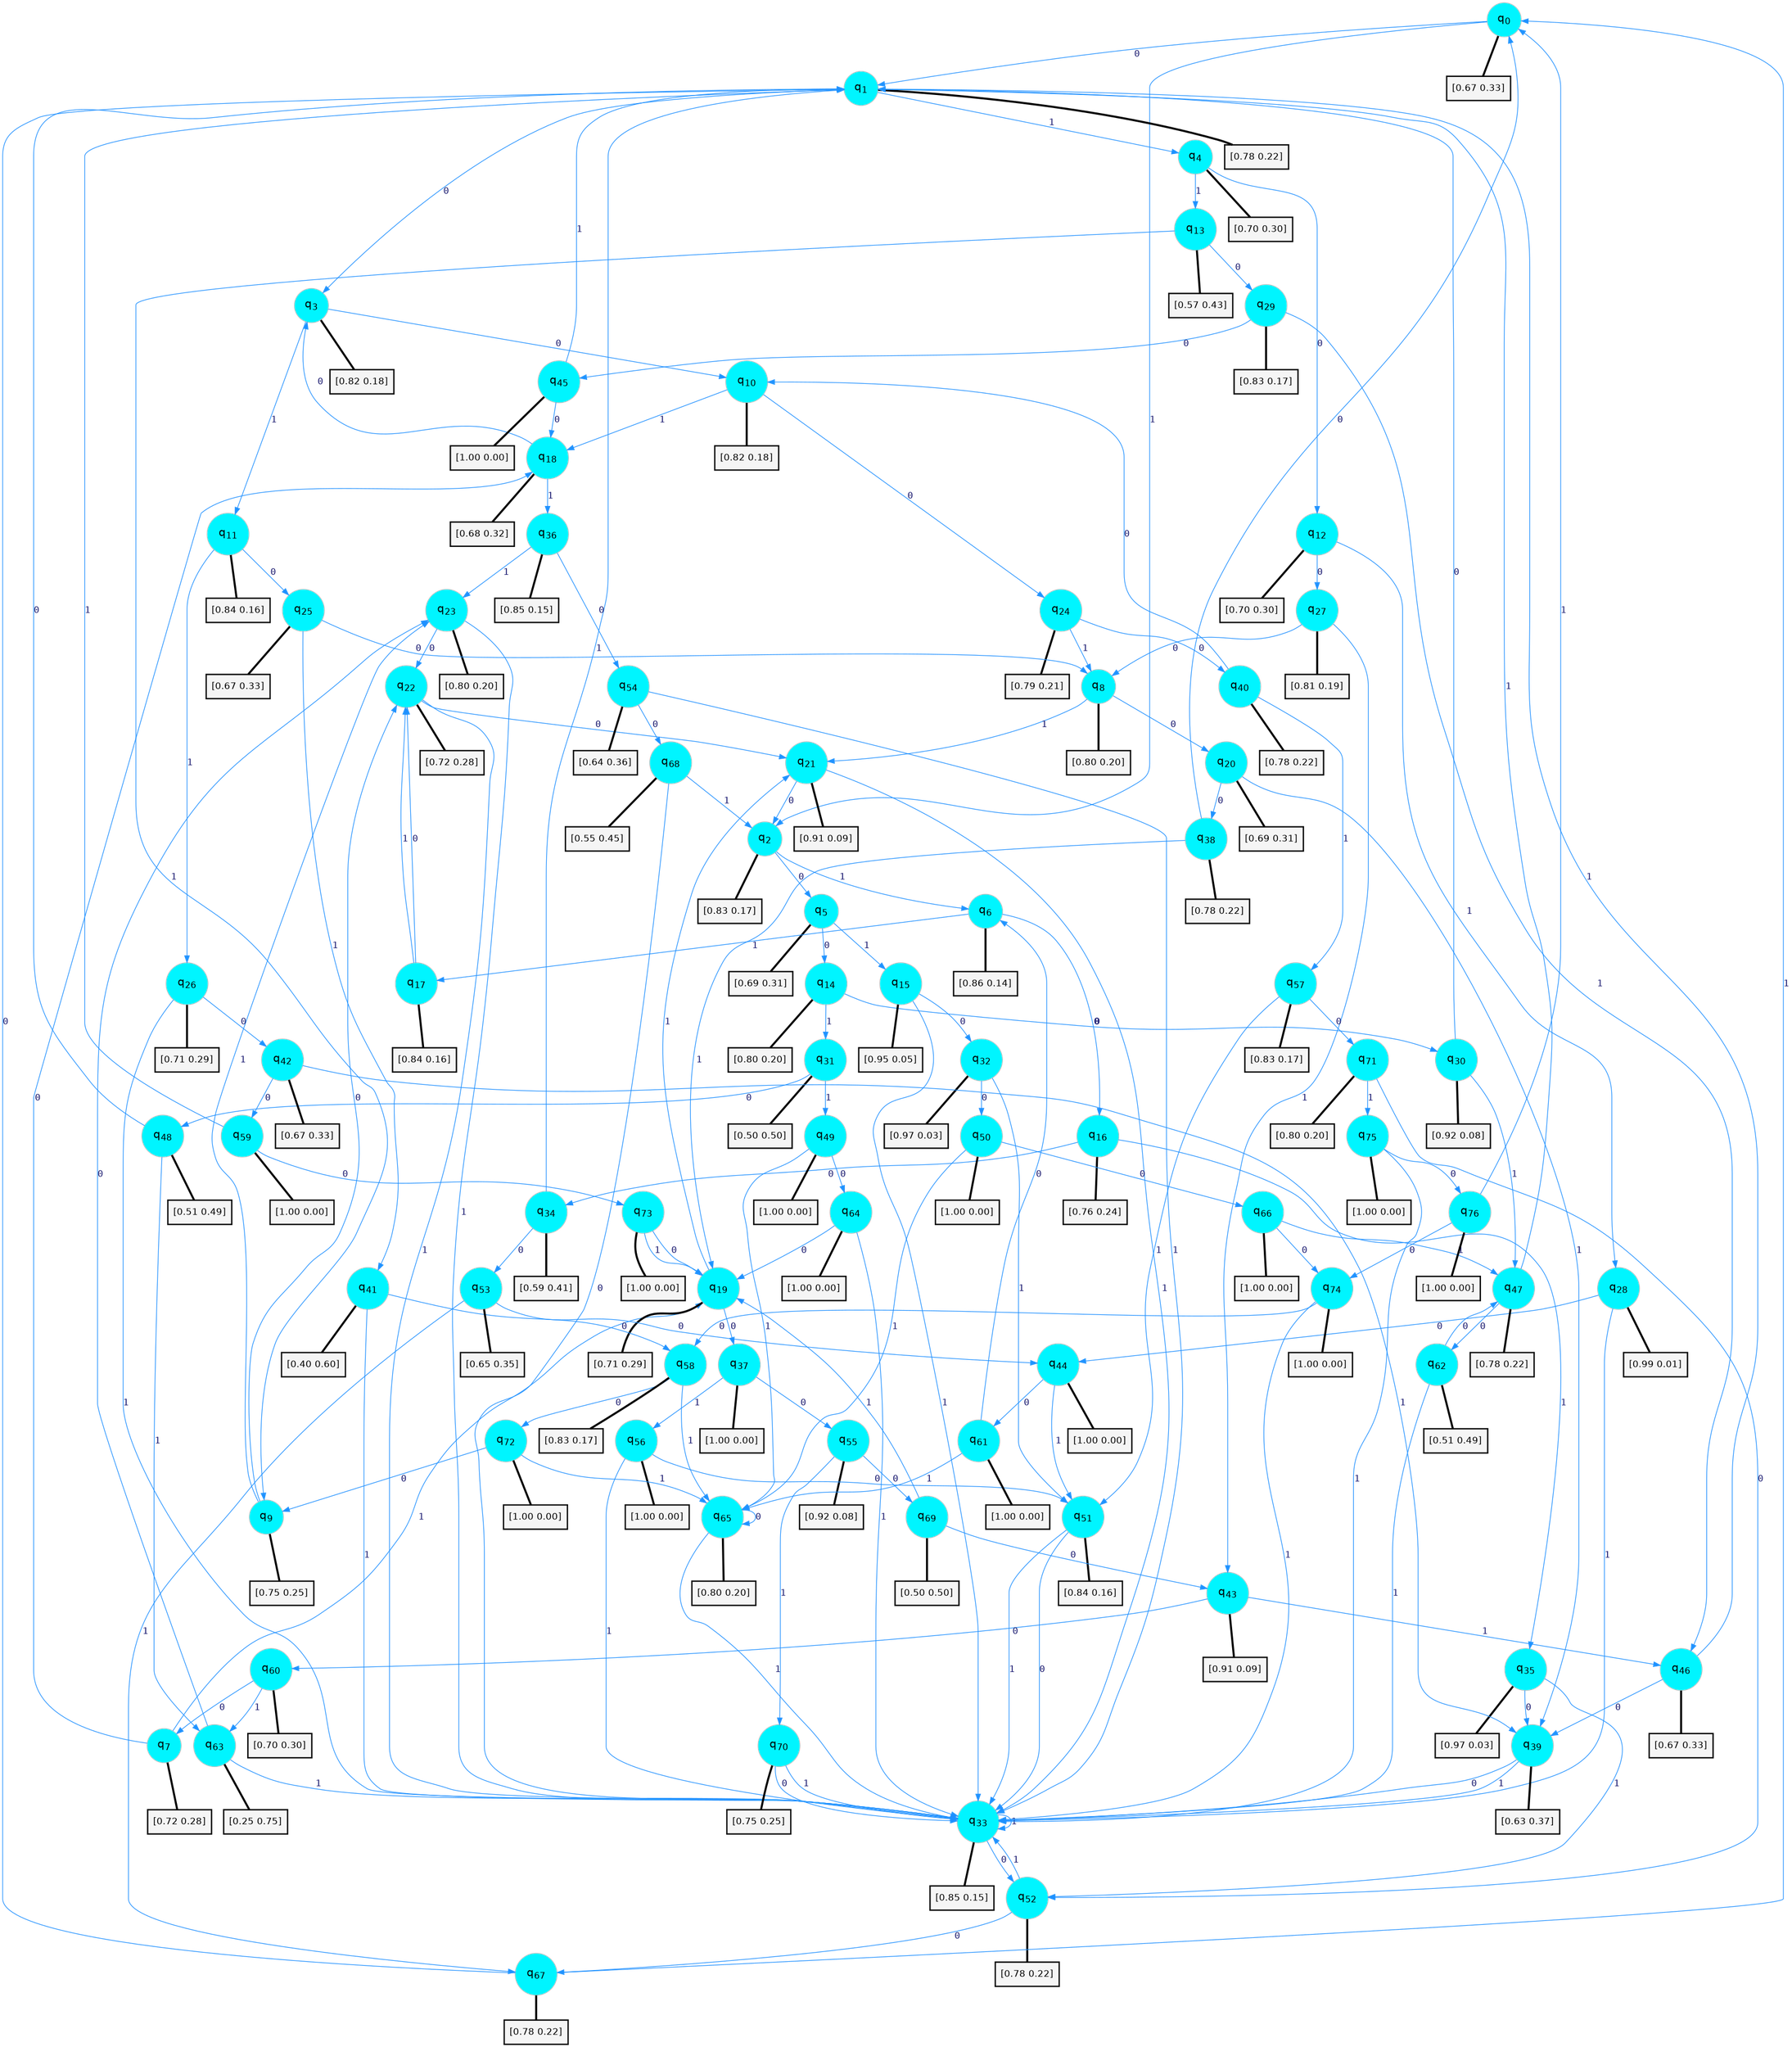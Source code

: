 digraph G {
graph [
bgcolor=transparent, dpi=300, rankdir=TD, size="40,25"];
node [
color=gray, fillcolor=turquoise1, fontcolor=black, fontname=Helvetica, fontsize=16, fontweight=bold, shape=circle, style=filled];
edge [
arrowsize=1, color=dodgerblue1, fontcolor=midnightblue, fontname=courier, fontweight=bold, penwidth=1, style=solid, weight=20];
0[label=<q<SUB>0</SUB>>];
1[label=<q<SUB>1</SUB>>];
2[label=<q<SUB>2</SUB>>];
3[label=<q<SUB>3</SUB>>];
4[label=<q<SUB>4</SUB>>];
5[label=<q<SUB>5</SUB>>];
6[label=<q<SUB>6</SUB>>];
7[label=<q<SUB>7</SUB>>];
8[label=<q<SUB>8</SUB>>];
9[label=<q<SUB>9</SUB>>];
10[label=<q<SUB>10</SUB>>];
11[label=<q<SUB>11</SUB>>];
12[label=<q<SUB>12</SUB>>];
13[label=<q<SUB>13</SUB>>];
14[label=<q<SUB>14</SUB>>];
15[label=<q<SUB>15</SUB>>];
16[label=<q<SUB>16</SUB>>];
17[label=<q<SUB>17</SUB>>];
18[label=<q<SUB>18</SUB>>];
19[label=<q<SUB>19</SUB>>];
20[label=<q<SUB>20</SUB>>];
21[label=<q<SUB>21</SUB>>];
22[label=<q<SUB>22</SUB>>];
23[label=<q<SUB>23</SUB>>];
24[label=<q<SUB>24</SUB>>];
25[label=<q<SUB>25</SUB>>];
26[label=<q<SUB>26</SUB>>];
27[label=<q<SUB>27</SUB>>];
28[label=<q<SUB>28</SUB>>];
29[label=<q<SUB>29</SUB>>];
30[label=<q<SUB>30</SUB>>];
31[label=<q<SUB>31</SUB>>];
32[label=<q<SUB>32</SUB>>];
33[label=<q<SUB>33</SUB>>];
34[label=<q<SUB>34</SUB>>];
35[label=<q<SUB>35</SUB>>];
36[label=<q<SUB>36</SUB>>];
37[label=<q<SUB>37</SUB>>];
38[label=<q<SUB>38</SUB>>];
39[label=<q<SUB>39</SUB>>];
40[label=<q<SUB>40</SUB>>];
41[label=<q<SUB>41</SUB>>];
42[label=<q<SUB>42</SUB>>];
43[label=<q<SUB>43</SUB>>];
44[label=<q<SUB>44</SUB>>];
45[label=<q<SUB>45</SUB>>];
46[label=<q<SUB>46</SUB>>];
47[label=<q<SUB>47</SUB>>];
48[label=<q<SUB>48</SUB>>];
49[label=<q<SUB>49</SUB>>];
50[label=<q<SUB>50</SUB>>];
51[label=<q<SUB>51</SUB>>];
52[label=<q<SUB>52</SUB>>];
53[label=<q<SUB>53</SUB>>];
54[label=<q<SUB>54</SUB>>];
55[label=<q<SUB>55</SUB>>];
56[label=<q<SUB>56</SUB>>];
57[label=<q<SUB>57</SUB>>];
58[label=<q<SUB>58</SUB>>];
59[label=<q<SUB>59</SUB>>];
60[label=<q<SUB>60</SUB>>];
61[label=<q<SUB>61</SUB>>];
62[label=<q<SUB>62</SUB>>];
63[label=<q<SUB>63</SUB>>];
64[label=<q<SUB>64</SUB>>];
65[label=<q<SUB>65</SUB>>];
66[label=<q<SUB>66</SUB>>];
67[label=<q<SUB>67</SUB>>];
68[label=<q<SUB>68</SUB>>];
69[label=<q<SUB>69</SUB>>];
70[label=<q<SUB>70</SUB>>];
71[label=<q<SUB>71</SUB>>];
72[label=<q<SUB>72</SUB>>];
73[label=<q<SUB>73</SUB>>];
74[label=<q<SUB>74</SUB>>];
75[label=<q<SUB>75</SUB>>];
76[label=<q<SUB>76</SUB>>];
77[label="[0.67 0.33]", shape=box,fontcolor=black, fontname=Helvetica, fontsize=14, penwidth=2, fillcolor=whitesmoke,color=black];
78[label="[0.78 0.22]", shape=box,fontcolor=black, fontname=Helvetica, fontsize=14, penwidth=2, fillcolor=whitesmoke,color=black];
79[label="[0.83 0.17]", shape=box,fontcolor=black, fontname=Helvetica, fontsize=14, penwidth=2, fillcolor=whitesmoke,color=black];
80[label="[0.82 0.18]", shape=box,fontcolor=black, fontname=Helvetica, fontsize=14, penwidth=2, fillcolor=whitesmoke,color=black];
81[label="[0.70 0.30]", shape=box,fontcolor=black, fontname=Helvetica, fontsize=14, penwidth=2, fillcolor=whitesmoke,color=black];
82[label="[0.69 0.31]", shape=box,fontcolor=black, fontname=Helvetica, fontsize=14, penwidth=2, fillcolor=whitesmoke,color=black];
83[label="[0.86 0.14]", shape=box,fontcolor=black, fontname=Helvetica, fontsize=14, penwidth=2, fillcolor=whitesmoke,color=black];
84[label="[0.72 0.28]", shape=box,fontcolor=black, fontname=Helvetica, fontsize=14, penwidth=2, fillcolor=whitesmoke,color=black];
85[label="[0.80 0.20]", shape=box,fontcolor=black, fontname=Helvetica, fontsize=14, penwidth=2, fillcolor=whitesmoke,color=black];
86[label="[0.75 0.25]", shape=box,fontcolor=black, fontname=Helvetica, fontsize=14, penwidth=2, fillcolor=whitesmoke,color=black];
87[label="[0.82 0.18]", shape=box,fontcolor=black, fontname=Helvetica, fontsize=14, penwidth=2, fillcolor=whitesmoke,color=black];
88[label="[0.84 0.16]", shape=box,fontcolor=black, fontname=Helvetica, fontsize=14, penwidth=2, fillcolor=whitesmoke,color=black];
89[label="[0.70 0.30]", shape=box,fontcolor=black, fontname=Helvetica, fontsize=14, penwidth=2, fillcolor=whitesmoke,color=black];
90[label="[0.57 0.43]", shape=box,fontcolor=black, fontname=Helvetica, fontsize=14, penwidth=2, fillcolor=whitesmoke,color=black];
91[label="[0.80 0.20]", shape=box,fontcolor=black, fontname=Helvetica, fontsize=14, penwidth=2, fillcolor=whitesmoke,color=black];
92[label="[0.95 0.05]", shape=box,fontcolor=black, fontname=Helvetica, fontsize=14, penwidth=2, fillcolor=whitesmoke,color=black];
93[label="[0.76 0.24]", shape=box,fontcolor=black, fontname=Helvetica, fontsize=14, penwidth=2, fillcolor=whitesmoke,color=black];
94[label="[0.84 0.16]", shape=box,fontcolor=black, fontname=Helvetica, fontsize=14, penwidth=2, fillcolor=whitesmoke,color=black];
95[label="[0.68 0.32]", shape=box,fontcolor=black, fontname=Helvetica, fontsize=14, penwidth=2, fillcolor=whitesmoke,color=black];
96[label="[0.71 0.29]", shape=box,fontcolor=black, fontname=Helvetica, fontsize=14, penwidth=2, fillcolor=whitesmoke,color=black];
97[label="[0.69 0.31]", shape=box,fontcolor=black, fontname=Helvetica, fontsize=14, penwidth=2, fillcolor=whitesmoke,color=black];
98[label="[0.91 0.09]", shape=box,fontcolor=black, fontname=Helvetica, fontsize=14, penwidth=2, fillcolor=whitesmoke,color=black];
99[label="[0.72 0.28]", shape=box,fontcolor=black, fontname=Helvetica, fontsize=14, penwidth=2, fillcolor=whitesmoke,color=black];
100[label="[0.80 0.20]", shape=box,fontcolor=black, fontname=Helvetica, fontsize=14, penwidth=2, fillcolor=whitesmoke,color=black];
101[label="[0.79 0.21]", shape=box,fontcolor=black, fontname=Helvetica, fontsize=14, penwidth=2, fillcolor=whitesmoke,color=black];
102[label="[0.67 0.33]", shape=box,fontcolor=black, fontname=Helvetica, fontsize=14, penwidth=2, fillcolor=whitesmoke,color=black];
103[label="[0.71 0.29]", shape=box,fontcolor=black, fontname=Helvetica, fontsize=14, penwidth=2, fillcolor=whitesmoke,color=black];
104[label="[0.81 0.19]", shape=box,fontcolor=black, fontname=Helvetica, fontsize=14, penwidth=2, fillcolor=whitesmoke,color=black];
105[label="[0.99 0.01]", shape=box,fontcolor=black, fontname=Helvetica, fontsize=14, penwidth=2, fillcolor=whitesmoke,color=black];
106[label="[0.83 0.17]", shape=box,fontcolor=black, fontname=Helvetica, fontsize=14, penwidth=2, fillcolor=whitesmoke,color=black];
107[label="[0.92 0.08]", shape=box,fontcolor=black, fontname=Helvetica, fontsize=14, penwidth=2, fillcolor=whitesmoke,color=black];
108[label="[0.50 0.50]", shape=box,fontcolor=black, fontname=Helvetica, fontsize=14, penwidth=2, fillcolor=whitesmoke,color=black];
109[label="[0.97 0.03]", shape=box,fontcolor=black, fontname=Helvetica, fontsize=14, penwidth=2, fillcolor=whitesmoke,color=black];
110[label="[0.85 0.15]", shape=box,fontcolor=black, fontname=Helvetica, fontsize=14, penwidth=2, fillcolor=whitesmoke,color=black];
111[label="[0.59 0.41]", shape=box,fontcolor=black, fontname=Helvetica, fontsize=14, penwidth=2, fillcolor=whitesmoke,color=black];
112[label="[0.97 0.03]", shape=box,fontcolor=black, fontname=Helvetica, fontsize=14, penwidth=2, fillcolor=whitesmoke,color=black];
113[label="[0.85 0.15]", shape=box,fontcolor=black, fontname=Helvetica, fontsize=14, penwidth=2, fillcolor=whitesmoke,color=black];
114[label="[1.00 0.00]", shape=box,fontcolor=black, fontname=Helvetica, fontsize=14, penwidth=2, fillcolor=whitesmoke,color=black];
115[label="[0.78 0.22]", shape=box,fontcolor=black, fontname=Helvetica, fontsize=14, penwidth=2, fillcolor=whitesmoke,color=black];
116[label="[0.63 0.37]", shape=box,fontcolor=black, fontname=Helvetica, fontsize=14, penwidth=2, fillcolor=whitesmoke,color=black];
117[label="[0.78 0.22]", shape=box,fontcolor=black, fontname=Helvetica, fontsize=14, penwidth=2, fillcolor=whitesmoke,color=black];
118[label="[0.40 0.60]", shape=box,fontcolor=black, fontname=Helvetica, fontsize=14, penwidth=2, fillcolor=whitesmoke,color=black];
119[label="[0.67 0.33]", shape=box,fontcolor=black, fontname=Helvetica, fontsize=14, penwidth=2, fillcolor=whitesmoke,color=black];
120[label="[0.91 0.09]", shape=box,fontcolor=black, fontname=Helvetica, fontsize=14, penwidth=2, fillcolor=whitesmoke,color=black];
121[label="[1.00 0.00]", shape=box,fontcolor=black, fontname=Helvetica, fontsize=14, penwidth=2, fillcolor=whitesmoke,color=black];
122[label="[1.00 0.00]", shape=box,fontcolor=black, fontname=Helvetica, fontsize=14, penwidth=2, fillcolor=whitesmoke,color=black];
123[label="[0.67 0.33]", shape=box,fontcolor=black, fontname=Helvetica, fontsize=14, penwidth=2, fillcolor=whitesmoke,color=black];
124[label="[0.78 0.22]", shape=box,fontcolor=black, fontname=Helvetica, fontsize=14, penwidth=2, fillcolor=whitesmoke,color=black];
125[label="[0.51 0.49]", shape=box,fontcolor=black, fontname=Helvetica, fontsize=14, penwidth=2, fillcolor=whitesmoke,color=black];
126[label="[1.00 0.00]", shape=box,fontcolor=black, fontname=Helvetica, fontsize=14, penwidth=2, fillcolor=whitesmoke,color=black];
127[label="[1.00 0.00]", shape=box,fontcolor=black, fontname=Helvetica, fontsize=14, penwidth=2, fillcolor=whitesmoke,color=black];
128[label="[0.84 0.16]", shape=box,fontcolor=black, fontname=Helvetica, fontsize=14, penwidth=2, fillcolor=whitesmoke,color=black];
129[label="[0.78 0.22]", shape=box,fontcolor=black, fontname=Helvetica, fontsize=14, penwidth=2, fillcolor=whitesmoke,color=black];
130[label="[0.65 0.35]", shape=box,fontcolor=black, fontname=Helvetica, fontsize=14, penwidth=2, fillcolor=whitesmoke,color=black];
131[label="[0.64 0.36]", shape=box,fontcolor=black, fontname=Helvetica, fontsize=14, penwidth=2, fillcolor=whitesmoke,color=black];
132[label="[0.92 0.08]", shape=box,fontcolor=black, fontname=Helvetica, fontsize=14, penwidth=2, fillcolor=whitesmoke,color=black];
133[label="[1.00 0.00]", shape=box,fontcolor=black, fontname=Helvetica, fontsize=14, penwidth=2, fillcolor=whitesmoke,color=black];
134[label="[0.83 0.17]", shape=box,fontcolor=black, fontname=Helvetica, fontsize=14, penwidth=2, fillcolor=whitesmoke,color=black];
135[label="[0.83 0.17]", shape=box,fontcolor=black, fontname=Helvetica, fontsize=14, penwidth=2, fillcolor=whitesmoke,color=black];
136[label="[1.00 0.00]", shape=box,fontcolor=black, fontname=Helvetica, fontsize=14, penwidth=2, fillcolor=whitesmoke,color=black];
137[label="[0.70 0.30]", shape=box,fontcolor=black, fontname=Helvetica, fontsize=14, penwidth=2, fillcolor=whitesmoke,color=black];
138[label="[1.00 0.00]", shape=box,fontcolor=black, fontname=Helvetica, fontsize=14, penwidth=2, fillcolor=whitesmoke,color=black];
139[label="[0.51 0.49]", shape=box,fontcolor=black, fontname=Helvetica, fontsize=14, penwidth=2, fillcolor=whitesmoke,color=black];
140[label="[0.25 0.75]", shape=box,fontcolor=black, fontname=Helvetica, fontsize=14, penwidth=2, fillcolor=whitesmoke,color=black];
141[label="[1.00 0.00]", shape=box,fontcolor=black, fontname=Helvetica, fontsize=14, penwidth=2, fillcolor=whitesmoke,color=black];
142[label="[0.80 0.20]", shape=box,fontcolor=black, fontname=Helvetica, fontsize=14, penwidth=2, fillcolor=whitesmoke,color=black];
143[label="[1.00 0.00]", shape=box,fontcolor=black, fontname=Helvetica, fontsize=14, penwidth=2, fillcolor=whitesmoke,color=black];
144[label="[0.78 0.22]", shape=box,fontcolor=black, fontname=Helvetica, fontsize=14, penwidth=2, fillcolor=whitesmoke,color=black];
145[label="[0.55 0.45]", shape=box,fontcolor=black, fontname=Helvetica, fontsize=14, penwidth=2, fillcolor=whitesmoke,color=black];
146[label="[0.50 0.50]", shape=box,fontcolor=black, fontname=Helvetica, fontsize=14, penwidth=2, fillcolor=whitesmoke,color=black];
147[label="[0.75 0.25]", shape=box,fontcolor=black, fontname=Helvetica, fontsize=14, penwidth=2, fillcolor=whitesmoke,color=black];
148[label="[0.80 0.20]", shape=box,fontcolor=black, fontname=Helvetica, fontsize=14, penwidth=2, fillcolor=whitesmoke,color=black];
149[label="[1.00 0.00]", shape=box,fontcolor=black, fontname=Helvetica, fontsize=14, penwidth=2, fillcolor=whitesmoke,color=black];
150[label="[1.00 0.00]", shape=box,fontcolor=black, fontname=Helvetica, fontsize=14, penwidth=2, fillcolor=whitesmoke,color=black];
151[label="[1.00 0.00]", shape=box,fontcolor=black, fontname=Helvetica, fontsize=14, penwidth=2, fillcolor=whitesmoke,color=black];
152[label="[1.00 0.00]", shape=box,fontcolor=black, fontname=Helvetica, fontsize=14, penwidth=2, fillcolor=whitesmoke,color=black];
153[label="[1.00 0.00]", shape=box,fontcolor=black, fontname=Helvetica, fontsize=14, penwidth=2, fillcolor=whitesmoke,color=black];
0->1 [label=0];
0->2 [label=1];
0->77 [arrowhead=none, penwidth=3,color=black];
1->3 [label=0];
1->4 [label=1];
1->78 [arrowhead=none, penwidth=3,color=black];
2->5 [label=0];
2->6 [label=1];
2->79 [arrowhead=none, penwidth=3,color=black];
3->10 [label=0];
3->11 [label=1];
3->80 [arrowhead=none, penwidth=3,color=black];
4->12 [label=0];
4->13 [label=1];
4->81 [arrowhead=none, penwidth=3,color=black];
5->14 [label=0];
5->15 [label=1];
5->82 [arrowhead=none, penwidth=3,color=black];
6->16 [label=0];
6->17 [label=1];
6->83 [arrowhead=none, penwidth=3,color=black];
7->18 [label=0];
7->19 [label=1];
7->84 [arrowhead=none, penwidth=3,color=black];
8->20 [label=0];
8->21 [label=1];
8->85 [arrowhead=none, penwidth=3,color=black];
9->22 [label=0];
9->23 [label=1];
9->86 [arrowhead=none, penwidth=3,color=black];
10->24 [label=0];
10->18 [label=1];
10->87 [arrowhead=none, penwidth=3,color=black];
11->25 [label=0];
11->26 [label=1];
11->88 [arrowhead=none, penwidth=3,color=black];
12->27 [label=0];
12->28 [label=1];
12->89 [arrowhead=none, penwidth=3,color=black];
13->29 [label=0];
13->9 [label=1];
13->90 [arrowhead=none, penwidth=3,color=black];
14->30 [label=0];
14->31 [label=1];
14->91 [arrowhead=none, penwidth=3,color=black];
15->32 [label=0];
15->33 [label=1];
15->92 [arrowhead=none, penwidth=3,color=black];
16->34 [label=0];
16->35 [label=1];
16->93 [arrowhead=none, penwidth=3,color=black];
17->22 [label=0];
17->22 [label=1];
17->94 [arrowhead=none, penwidth=3,color=black];
18->3 [label=0];
18->36 [label=1];
18->95 [arrowhead=none, penwidth=3,color=black];
19->37 [label=0];
19->21 [label=1];
19->96 [arrowhead=none, penwidth=3,color=black];
20->38 [label=0];
20->39 [label=1];
20->97 [arrowhead=none, penwidth=3,color=black];
21->2 [label=0];
21->33 [label=1];
21->98 [arrowhead=none, penwidth=3,color=black];
22->21 [label=0];
22->33 [label=1];
22->99 [arrowhead=none, penwidth=3,color=black];
23->22 [label=0];
23->33 [label=1];
23->100 [arrowhead=none, penwidth=3,color=black];
24->40 [label=0];
24->8 [label=1];
24->101 [arrowhead=none, penwidth=3,color=black];
25->8 [label=0];
25->41 [label=1];
25->102 [arrowhead=none, penwidth=3,color=black];
26->42 [label=0];
26->33 [label=1];
26->103 [arrowhead=none, penwidth=3,color=black];
27->8 [label=0];
27->43 [label=1];
27->104 [arrowhead=none, penwidth=3,color=black];
28->44 [label=0];
28->33 [label=1];
28->105 [arrowhead=none, penwidth=3,color=black];
29->45 [label=0];
29->46 [label=1];
29->106 [arrowhead=none, penwidth=3,color=black];
30->1 [label=0];
30->47 [label=1];
30->107 [arrowhead=none, penwidth=3,color=black];
31->48 [label=0];
31->49 [label=1];
31->108 [arrowhead=none, penwidth=3,color=black];
32->50 [label=0];
32->51 [label=1];
32->109 [arrowhead=none, penwidth=3,color=black];
33->52 [label=0];
33->33 [label=1];
33->110 [arrowhead=none, penwidth=3,color=black];
34->53 [label=0];
34->1 [label=1];
34->111 [arrowhead=none, penwidth=3,color=black];
35->39 [label=0];
35->52 [label=1];
35->112 [arrowhead=none, penwidth=3,color=black];
36->54 [label=0];
36->23 [label=1];
36->113 [arrowhead=none, penwidth=3,color=black];
37->55 [label=0];
37->56 [label=1];
37->114 [arrowhead=none, penwidth=3,color=black];
38->0 [label=0];
38->19 [label=1];
38->115 [arrowhead=none, penwidth=3,color=black];
39->33 [label=0];
39->33 [label=1];
39->116 [arrowhead=none, penwidth=3,color=black];
40->10 [label=0];
40->57 [label=1];
40->117 [arrowhead=none, penwidth=3,color=black];
41->58 [label=0];
41->33 [label=1];
41->118 [arrowhead=none, penwidth=3,color=black];
42->59 [label=0];
42->39 [label=1];
42->119 [arrowhead=none, penwidth=3,color=black];
43->60 [label=0];
43->46 [label=1];
43->120 [arrowhead=none, penwidth=3,color=black];
44->61 [label=0];
44->51 [label=1];
44->121 [arrowhead=none, penwidth=3,color=black];
45->18 [label=0];
45->1 [label=1];
45->122 [arrowhead=none, penwidth=3,color=black];
46->39 [label=0];
46->1 [label=1];
46->123 [arrowhead=none, penwidth=3,color=black];
47->62 [label=0];
47->1 [label=1];
47->124 [arrowhead=none, penwidth=3,color=black];
48->1 [label=0];
48->63 [label=1];
48->125 [arrowhead=none, penwidth=3,color=black];
49->64 [label=0];
49->65 [label=1];
49->126 [arrowhead=none, penwidth=3,color=black];
50->66 [label=0];
50->65 [label=1];
50->127 [arrowhead=none, penwidth=3,color=black];
51->33 [label=0];
51->33 [label=1];
51->128 [arrowhead=none, penwidth=3,color=black];
52->67 [label=0];
52->33 [label=1];
52->129 [arrowhead=none, penwidth=3,color=black];
53->44 [label=0];
53->67 [label=1];
53->130 [arrowhead=none, penwidth=3,color=black];
54->68 [label=0];
54->33 [label=1];
54->131 [arrowhead=none, penwidth=3,color=black];
55->69 [label=0];
55->70 [label=1];
55->132 [arrowhead=none, penwidth=3,color=black];
56->51 [label=0];
56->33 [label=1];
56->133 [arrowhead=none, penwidth=3,color=black];
57->71 [label=0];
57->51 [label=1];
57->134 [arrowhead=none, penwidth=3,color=black];
58->72 [label=0];
58->65 [label=1];
58->135 [arrowhead=none, penwidth=3,color=black];
59->73 [label=0];
59->1 [label=1];
59->136 [arrowhead=none, penwidth=3,color=black];
60->7 [label=0];
60->63 [label=1];
60->137 [arrowhead=none, penwidth=3,color=black];
61->6 [label=0];
61->65 [label=1];
61->138 [arrowhead=none, penwidth=3,color=black];
62->47 [label=0];
62->33 [label=1];
62->139 [arrowhead=none, penwidth=3,color=black];
63->23 [label=0];
63->33 [label=1];
63->140 [arrowhead=none, penwidth=3,color=black];
64->19 [label=0];
64->33 [label=1];
64->141 [arrowhead=none, penwidth=3,color=black];
65->65 [label=0];
65->33 [label=1];
65->142 [arrowhead=none, penwidth=3,color=black];
66->74 [label=0];
66->47 [label=1];
66->143 [arrowhead=none, penwidth=3,color=black];
67->1 [label=0];
67->0 [label=1];
67->144 [arrowhead=none, penwidth=3,color=black];
68->33 [label=0];
68->2 [label=1];
68->145 [arrowhead=none, penwidth=3,color=black];
69->43 [label=0];
69->19 [label=1];
69->146 [arrowhead=none, penwidth=3,color=black];
70->33 [label=0];
70->33 [label=1];
70->147 [arrowhead=none, penwidth=3,color=black];
71->52 [label=0];
71->75 [label=1];
71->148 [arrowhead=none, penwidth=3,color=black];
72->9 [label=0];
72->65 [label=1];
72->149 [arrowhead=none, penwidth=3,color=black];
73->19 [label=0];
73->19 [label=1];
73->150 [arrowhead=none, penwidth=3,color=black];
74->58 [label=0];
74->33 [label=1];
74->151 [arrowhead=none, penwidth=3,color=black];
75->76 [label=0];
75->33 [label=1];
75->152 [arrowhead=none, penwidth=3,color=black];
76->74 [label=0];
76->0 [label=1];
76->153 [arrowhead=none, penwidth=3,color=black];
}

